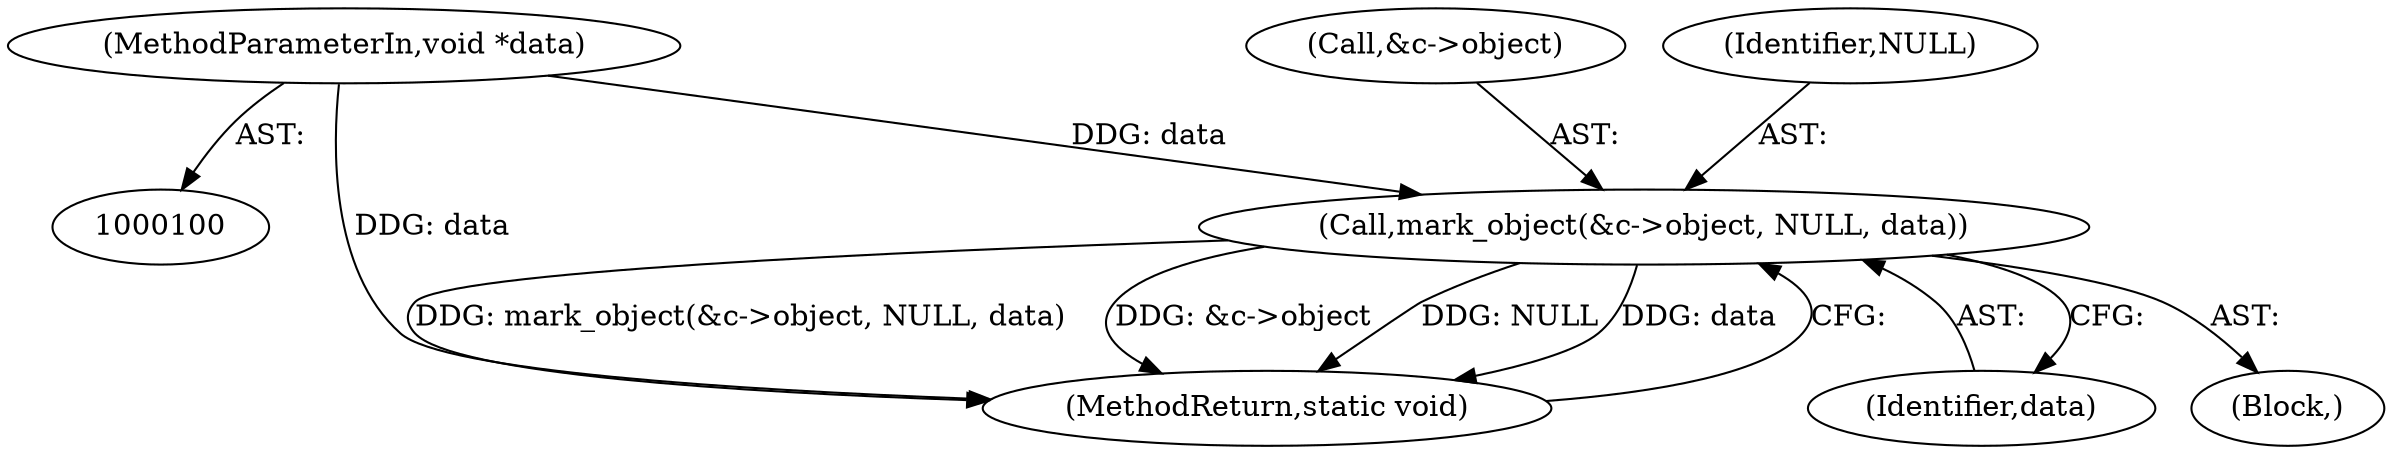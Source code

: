 digraph "0_git_de1e67d0703894cb6ea782e36abb63976ab07e60_9@pointer" {
"1000102" [label="(MethodParameterIn,void *data)"];
"1000104" [label="(Call,mark_object(&c->object, NULL, data))"];
"1000110" [label="(Identifier,data)"];
"1000111" [label="(MethodReturn,static void)"];
"1000102" [label="(MethodParameterIn,void *data)"];
"1000105" [label="(Call,&c->object)"];
"1000104" [label="(Call,mark_object(&c->object, NULL, data))"];
"1000103" [label="(Block,)"];
"1000109" [label="(Identifier,NULL)"];
"1000102" -> "1000100"  [label="AST: "];
"1000102" -> "1000111"  [label="DDG: data"];
"1000102" -> "1000104"  [label="DDG: data"];
"1000104" -> "1000103"  [label="AST: "];
"1000104" -> "1000110"  [label="CFG: "];
"1000105" -> "1000104"  [label="AST: "];
"1000109" -> "1000104"  [label="AST: "];
"1000110" -> "1000104"  [label="AST: "];
"1000111" -> "1000104"  [label="CFG: "];
"1000104" -> "1000111"  [label="DDG: mark_object(&c->object, NULL, data)"];
"1000104" -> "1000111"  [label="DDG: &c->object"];
"1000104" -> "1000111"  [label="DDG: NULL"];
"1000104" -> "1000111"  [label="DDG: data"];
}
